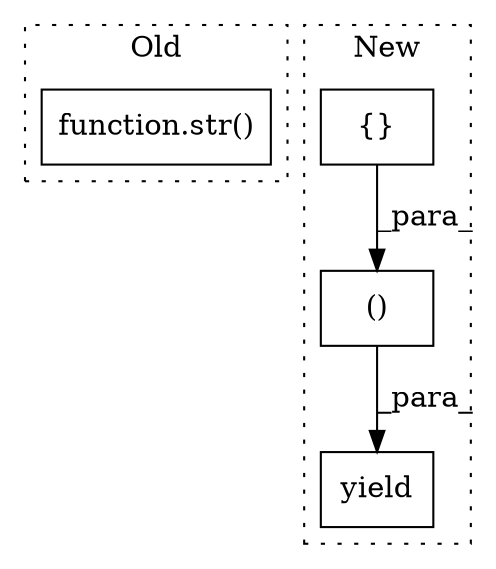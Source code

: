 digraph G {
subgraph cluster0 {
1 [label="function.str()" a="75" s="3333,3341" l="4,1" shape="box"];
label = "Old";
style="dotted";
}
subgraph cluster1 {
2 [label="yield" a="105" s="3387" l="6" shape="box"];
3 [label="()" a="54" s="3394" l="180" shape="box"];
4 [label="{}" a="95" s="3396,3555" l="22,19" shape="box"];
label = "New";
style="dotted";
}
3 -> 2 [label="_para_"];
4 -> 3 [label="_para_"];
}